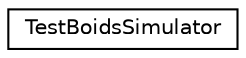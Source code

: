 digraph "Graphical Class Hierarchy"
{
 // LATEX_PDF_SIZE
  edge [fontname="Helvetica",fontsize="10",labelfontname="Helvetica",labelfontsize="10"];
  node [fontname="Helvetica",fontsize="10",shape=record];
  rankdir="LR";
  Node0 [label="TestBoidsSimulator",height=0.2,width=0.4,color="black", fillcolor="white", style="filled",URL="$classTestBoidsSimulator.html",tooltip="This code is written in Java and is stored in the file TestBoidsSimulator.java."];
}
